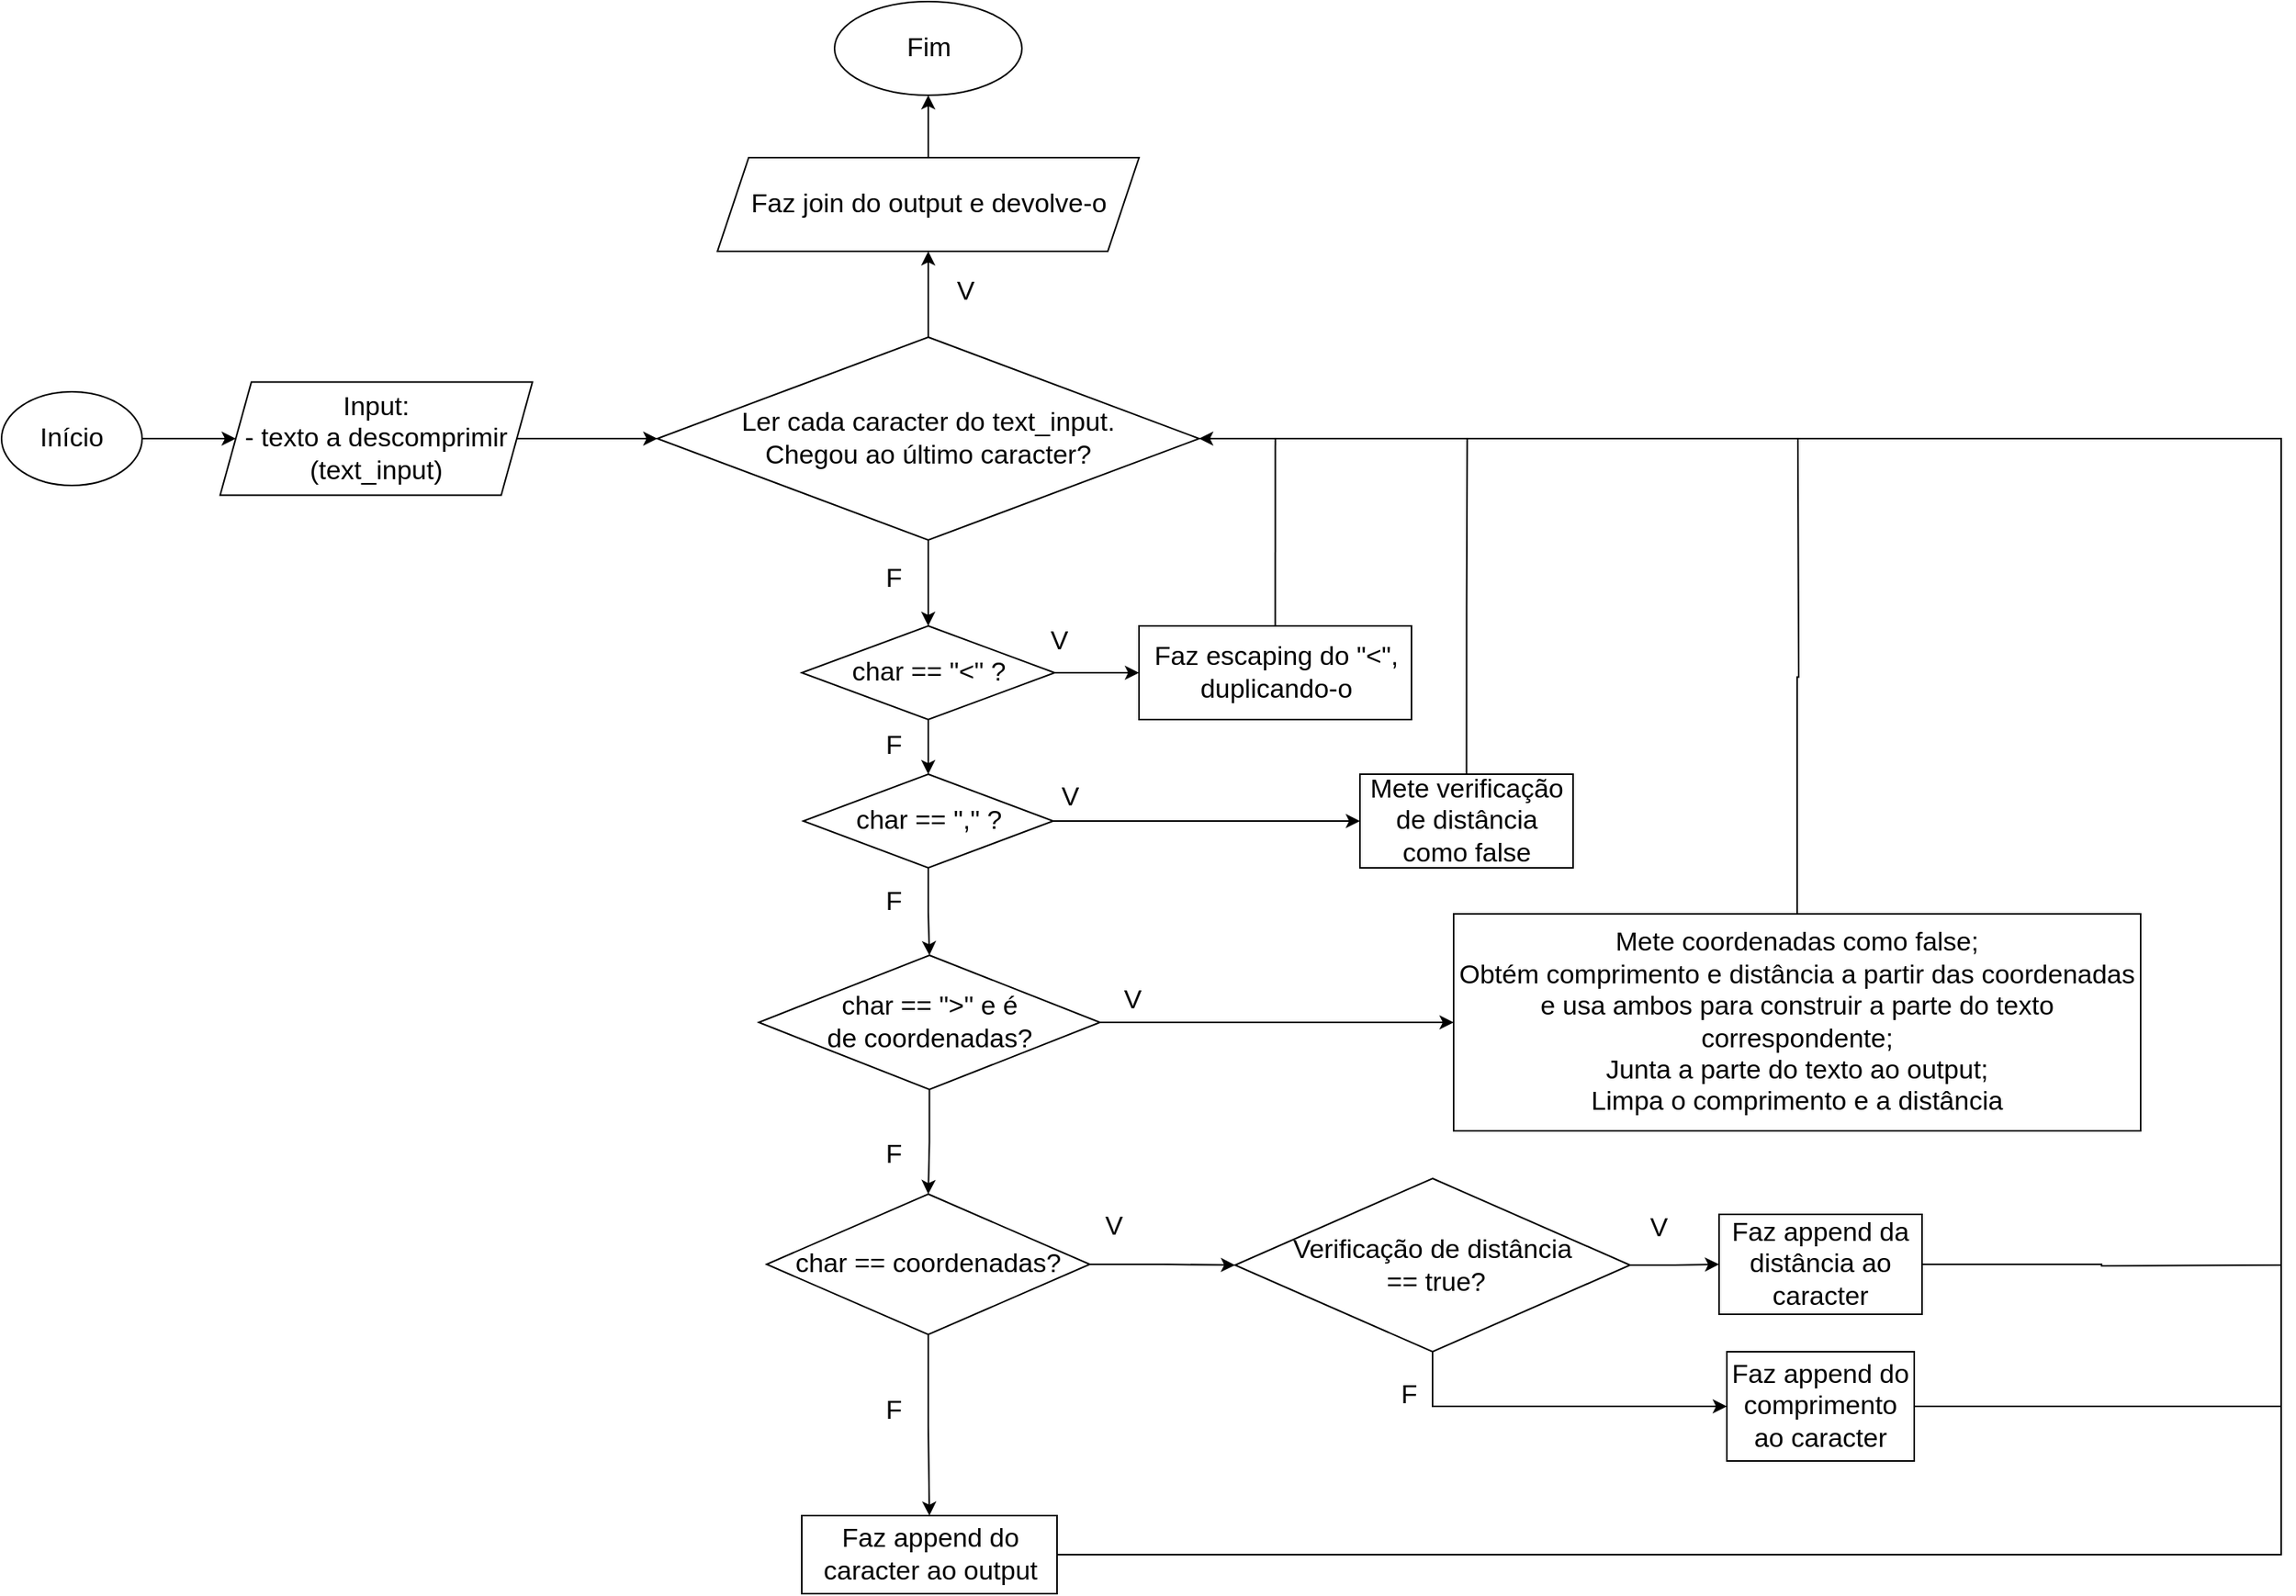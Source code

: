<mxfile version="16.6.2" type="device"><diagram id="Zhi09jK4sCURxvBjggNl" name="Page-1"><mxGraphModel dx="1102" dy="1741" grid="1" gridSize="10" guides="1" tooltips="1" connect="1" arrows="1" fold="1" page="1" pageScale="1" pageWidth="827" pageHeight="1169" math="0" shadow="0"><root><mxCell id="0"/><mxCell id="1" parent="0"/><mxCell id="fJfxrpt66sRiXqsed6u9-1" value="Início" style="ellipse;whiteSpace=wrap;html=1;fontSize=17;" parent="1" vertex="1"><mxGeometry x="130" y="120" width="90" height="60" as="geometry"/></mxCell><mxCell id="fJfxrpt66sRiXqsed6u9-2" value="" style="endArrow=classic;html=1;rounded=0;fontSize=17;exitX=1;exitY=0.5;exitDx=0;exitDy=0;entryX=0;entryY=0.5;entryDx=0;entryDy=0;" parent="1" source="fJfxrpt66sRiXqsed6u9-1" target="fJfxrpt66sRiXqsed6u9-3" edge="1"><mxGeometry width="50" height="50" relative="1" as="geometry"><mxPoint x="150" y="320" as="sourcePoint"/><mxPoint x="240" y="150" as="targetPoint"/></mxGeometry></mxCell><mxCell id="fJfxrpt66sRiXqsed6u9-5" value="" style="edgeStyle=orthogonalEdgeStyle;rounded=0;orthogonalLoop=1;jettySize=auto;html=1;fontSize=17;" parent="1" source="fJfxrpt66sRiXqsed6u9-3" target="fJfxrpt66sRiXqsed6u9-4" edge="1"><mxGeometry relative="1" as="geometry"/></mxCell><mxCell id="fJfxrpt66sRiXqsed6u9-3" value="Input:&lt;br&gt;&lt;div&gt;- texto a descomprimir (text_input)&lt;br&gt;&lt;/div&gt;" style="shape=parallelogram;perimeter=parallelogramPerimeter;whiteSpace=wrap;html=1;fixedSize=1;fontSize=17;" parent="1" vertex="1"><mxGeometry x="270" y="113.75" width="200" height="72.5" as="geometry"/></mxCell><mxCell id="fJfxrpt66sRiXqsed6u9-10" value="F" style="edgeStyle=orthogonalEdgeStyle;rounded=0;orthogonalLoop=1;jettySize=auto;html=1;fontSize=17;" parent="1" source="fJfxrpt66sRiXqsed6u9-4" target="fJfxrpt66sRiXqsed6u9-9" edge="1"><mxGeometry x="-0.091" y="-23" relative="1" as="geometry"><mxPoint as="offset"/></mxGeometry></mxCell><mxCell id="fJfxrpt66sRiXqsed6u9-4" value="&lt;div&gt;Ler cada caracter do text_input.&lt;/div&gt;&lt;div&gt;Chegou ao último caracter?&lt;/div&gt;" style="rhombus;whiteSpace=wrap;html=1;fontSize=17;" parent="1" vertex="1"><mxGeometry x="550" y="85" width="347" height="130" as="geometry"/></mxCell><mxCell id="fJfxrpt66sRiXqsed6u9-12" value="F" style="edgeStyle=orthogonalEdgeStyle;rounded=0;orthogonalLoop=1;jettySize=auto;html=1;fontSize=17;" parent="1" source="fJfxrpt66sRiXqsed6u9-9" target="fJfxrpt66sRiXqsed6u9-11" edge="1"><mxGeometry x="-0.25" y="-23" relative="1" as="geometry"><mxPoint as="offset"/></mxGeometry></mxCell><mxCell id="fJfxrpt66sRiXqsed6u9-18" value="V" style="edgeStyle=orthogonalEdgeStyle;rounded=0;orthogonalLoop=1;jettySize=auto;html=1;fontSize=17;" parent="1" source="fJfxrpt66sRiXqsed6u9-9" target="fJfxrpt66sRiXqsed6u9-17" edge="1"><mxGeometry x="-0.916" y="20" relative="1" as="geometry"><mxPoint as="offset"/></mxGeometry></mxCell><mxCell id="fJfxrpt66sRiXqsed6u9-9" value="char == &quot;&amp;lt;&quot; ?" style="rhombus;whiteSpace=wrap;html=1;fontSize=17;" parent="1" vertex="1"><mxGeometry x="642.5" y="270" width="162" height="60" as="geometry"/></mxCell><mxCell id="fJfxrpt66sRiXqsed6u9-14" value="F" style="edgeStyle=orthogonalEdgeStyle;rounded=0;orthogonalLoop=1;jettySize=auto;html=1;fontSize=17;" parent="1" source="fJfxrpt66sRiXqsed6u9-11" target="fJfxrpt66sRiXqsed6u9-13" edge="1"><mxGeometry x="-0.25" y="-23" relative="1" as="geometry"><mxPoint as="offset"/></mxGeometry></mxCell><mxCell id="fJfxrpt66sRiXqsed6u9-21" value="V" style="edgeStyle=orthogonalEdgeStyle;rounded=0;orthogonalLoop=1;jettySize=auto;html=1;fontSize=17;" parent="1" source="fJfxrpt66sRiXqsed6u9-11" target="fJfxrpt66sRiXqsed6u9-20" edge="1"><mxGeometry x="-0.892" y="15" relative="1" as="geometry"><mxPoint as="offset"/></mxGeometry></mxCell><mxCell id="fJfxrpt66sRiXqsed6u9-11" value="char == &quot;,&quot; ?" style="rhombus;whiteSpace=wrap;html=1;fontSize=17;" parent="1" vertex="1"><mxGeometry x="643.5" y="365" width="160" height="60" as="geometry"/></mxCell><mxCell id="fJfxrpt66sRiXqsed6u9-16" value="F" style="edgeStyle=orthogonalEdgeStyle;rounded=0;orthogonalLoop=1;jettySize=auto;html=1;fontSize=17;" parent="1" source="fJfxrpt66sRiXqsed6u9-13" target="fJfxrpt66sRiXqsed6u9-15" edge="1"><mxGeometry x="0.25" y="-23" relative="1" as="geometry"><mxPoint as="offset"/></mxGeometry></mxCell><mxCell id="fJfxrpt66sRiXqsed6u9-23" value="V" style="edgeStyle=orthogonalEdgeStyle;rounded=0;orthogonalLoop=1;jettySize=auto;html=1;fontSize=17;" parent="1" source="fJfxrpt66sRiXqsed6u9-13" target="fJfxrpt66sRiXqsed6u9-22" edge="1"><mxGeometry x="-0.822" y="14" relative="1" as="geometry"><mxPoint as="offset"/></mxGeometry></mxCell><mxCell id="fJfxrpt66sRiXqsed6u9-13" value="&lt;div&gt;char == &quot;&amp;gt;&quot; e é&lt;/div&gt;&lt;div&gt;de coordenadas?&lt;/div&gt;" style="rhombus;whiteSpace=wrap;html=1;fontSize=17;" parent="1" vertex="1"><mxGeometry x="615" y="481" width="218.5" height="86" as="geometry"/></mxCell><mxCell id="fJfxrpt66sRiXqsed6u9-26" value="V" style="edgeStyle=orthogonalEdgeStyle;rounded=0;orthogonalLoop=1;jettySize=auto;html=1;fontSize=17;" parent="1" source="fJfxrpt66sRiXqsed6u9-15" target="fJfxrpt66sRiXqsed6u9-25" edge="1"><mxGeometry x="-0.687" y="24" relative="1" as="geometry"><mxPoint as="offset"/></mxGeometry></mxCell><mxCell id="fJfxrpt66sRiXqsed6u9-28" value="F" style="edgeStyle=orthogonalEdgeStyle;rounded=0;orthogonalLoop=1;jettySize=auto;html=1;fontSize=17;" parent="1" source="fJfxrpt66sRiXqsed6u9-15" target="fJfxrpt66sRiXqsed6u9-27" edge="1"><mxGeometry x="-0.158" y="-23" relative="1" as="geometry"><mxPoint as="offset"/></mxGeometry></mxCell><mxCell id="fJfxrpt66sRiXqsed6u9-15" value="char == coordenadas?" style="rhombus;whiteSpace=wrap;html=1;fontSize=17;" parent="1" vertex="1"><mxGeometry x="620" y="634" width="207" height="90" as="geometry"/></mxCell><mxCell id="fJfxrpt66sRiXqsed6u9-46" style="edgeStyle=orthogonalEdgeStyle;rounded=0;orthogonalLoop=1;jettySize=auto;html=1;exitX=0.5;exitY=0;exitDx=0;exitDy=0;fontSize=17;endArrow=none;endFill=0;" parent="1" source="fJfxrpt66sRiXqsed6u9-17" edge="1"><mxGeometry relative="1" as="geometry"><mxPoint x="946" y="150" as="targetPoint"/><Array as="points"><mxPoint x="946" y="150"/></Array></mxGeometry></mxCell><mxCell id="fJfxrpt66sRiXqsed6u9-17" value="Faz escaping do &quot;&amp;lt;&quot;, duplicando-o" style="whiteSpace=wrap;html=1;fontSize=17;" parent="1" vertex="1"><mxGeometry x="858.5" y="270" width="174.5" height="60" as="geometry"/></mxCell><mxCell id="fJfxrpt66sRiXqsed6u9-47" style="edgeStyle=orthogonalEdgeStyle;rounded=0;orthogonalLoop=1;jettySize=auto;html=1;exitX=0.5;exitY=0;exitDx=0;exitDy=0;fontSize=17;endArrow=none;endFill=0;" parent="1" source="fJfxrpt66sRiXqsed6u9-20" edge="1"><mxGeometry relative="1" as="geometry"><mxPoint x="1068.706" y="150" as="targetPoint"/></mxGeometry></mxCell><mxCell id="fJfxrpt66sRiXqsed6u9-20" value="Mete verificação de distância como false" style="whiteSpace=wrap;html=1;fontSize=17;" parent="1" vertex="1"><mxGeometry x="1000" y="365" width="136.5" height="60" as="geometry"/></mxCell><mxCell id="fJfxrpt66sRiXqsed6u9-49" style="edgeStyle=orthogonalEdgeStyle;rounded=0;orthogonalLoop=1;jettySize=auto;html=1;exitX=0.5;exitY=0;exitDx=0;exitDy=0;fontSize=17;endArrow=none;endFill=0;" parent="1" source="fJfxrpt66sRiXqsed6u9-22" edge="1"><mxGeometry relative="1" as="geometry"><mxPoint x="1280.471" y="150" as="targetPoint"/></mxGeometry></mxCell><mxCell id="fJfxrpt66sRiXqsed6u9-22" value="Mete coordenadas como false;&lt;br&gt;&lt;div&gt;Obtém comprimento e distância a partir das coordenadas e usa ambos para construir a parte do texto correspondente;&lt;br&gt;&lt;/div&gt;&lt;div&gt;Junta a parte do texto ao output;&lt;br&gt;&lt;/div&gt;Limpa o comprimento e a distância" style="whiteSpace=wrap;html=1;fontSize=17;" parent="1" vertex="1"><mxGeometry x="1060" y="454.5" width="440" height="139" as="geometry"/></mxCell><mxCell id="fJfxrpt66sRiXqsed6u9-39" value="V" style="edgeStyle=orthogonalEdgeStyle;rounded=0;orthogonalLoop=1;jettySize=auto;html=1;fontSize=17;" parent="1" source="fJfxrpt66sRiXqsed6u9-25" target="fJfxrpt66sRiXqsed6u9-38" edge="1"><mxGeometry x="-0.404" y="24" relative="1" as="geometry"><mxPoint x="1" as="offset"/></mxGeometry></mxCell><mxCell id="fJfxrpt66sRiXqsed6u9-42" value="F" style="edgeStyle=orthogonalEdgeStyle;rounded=0;orthogonalLoop=1;jettySize=auto;html=1;fontSize=17;entryX=0;entryY=0.5;entryDx=0;entryDy=0;exitX=0.5;exitY=1;exitDx=0;exitDy=0;" parent="1" source="fJfxrpt66sRiXqsed6u9-25" target="fJfxrpt66sRiXqsed6u9-41" edge="1"><mxGeometry x="-0.741" y="-16" relative="1" as="geometry"><mxPoint y="-1" as="offset"/></mxGeometry></mxCell><mxCell id="fJfxrpt66sRiXqsed6u9-25" value="&lt;div&gt;Verificação de distância&lt;/div&gt;&lt;div&gt;&amp;nbsp;== true?&lt;/div&gt;" style="rhombus;whiteSpace=wrap;html=1;fontSize=17;" parent="1" vertex="1"><mxGeometry x="920" y="624" width="253" height="111" as="geometry"/></mxCell><mxCell id="fJfxrpt66sRiXqsed6u9-27" value="Faz append do caracter ao output" style="whiteSpace=wrap;html=1;fontSize=17;" parent="1" vertex="1"><mxGeometry x="642.5" y="840" width="163.5" height="50" as="geometry"/></mxCell><mxCell id="fJfxrpt66sRiXqsed6u9-29" value="V" style="edgeStyle=orthogonalEdgeStyle;rounded=0;orthogonalLoop=1;jettySize=auto;html=1;fontSize=17;entryX=0.5;entryY=1;entryDx=0;entryDy=0;exitX=0.5;exitY=0;exitDx=0;exitDy=0;" parent="1" source="fJfxrpt66sRiXqsed6u9-4" target="fJfxrpt66sRiXqsed6u9-32" edge="1"><mxGeometry x="0.048" y="-23" relative="1" as="geometry"><mxPoint x="776.769" y="-20" as="targetPoint"/><mxPoint as="offset"/><mxPoint x="724" y="90" as="sourcePoint"/></mxGeometry></mxCell><mxCell id="fJfxrpt66sRiXqsed6u9-30" value="" style="edgeStyle=orthogonalEdgeStyle;rounded=0;orthogonalLoop=1;jettySize=auto;html=1;fontSize=17;exitX=0.5;exitY=0;exitDx=0;exitDy=0;" parent="1" source="fJfxrpt66sRiXqsed6u9-32" target="fJfxrpt66sRiXqsed6u9-31" edge="1"><mxGeometry relative="1" as="geometry"><mxPoint x="776.769" y="-80" as="sourcePoint"/></mxGeometry></mxCell><mxCell id="fJfxrpt66sRiXqsed6u9-31" value="Fim" style="ellipse;whiteSpace=wrap;html=1;fontSize=17;" parent="1" vertex="1"><mxGeometry x="663.5" y="-130" width="120" height="60" as="geometry"/></mxCell><mxCell id="fJfxrpt66sRiXqsed6u9-32" value="Faz join do output e devolve-o" style="shape=parallelogram;perimeter=parallelogramPerimeter;whiteSpace=wrap;html=1;fixedSize=1;fontSize=17;" parent="1" vertex="1"><mxGeometry x="588.5" y="-30" width="270" height="60" as="geometry"/></mxCell><mxCell id="fJfxrpt66sRiXqsed6u9-44" style="edgeStyle=orthogonalEdgeStyle;rounded=0;orthogonalLoop=1;jettySize=auto;html=1;exitX=1;exitY=0.5;exitDx=0;exitDy=0;fontSize=17;endArrow=none;endFill=0;" parent="1" source="fJfxrpt66sRiXqsed6u9-38" edge="1"><mxGeometry relative="1" as="geometry"><mxPoint x="1590" y="679.471" as="targetPoint"/></mxGeometry></mxCell><mxCell id="fJfxrpt66sRiXqsed6u9-38" value="Faz append da distância ao caracter" style="whiteSpace=wrap;html=1;fontSize=17;" parent="1" vertex="1"><mxGeometry x="1230" y="647" width="130" height="64" as="geometry"/></mxCell><mxCell id="fJfxrpt66sRiXqsed6u9-40" value="" style="edgeStyle=orthogonalEdgeStyle;rounded=0;orthogonalLoop=1;jettySize=auto;html=1;fontSize=17;exitX=1;exitY=0.5;exitDx=0;exitDy=0;entryX=1;entryY=0.5;entryDx=0;entryDy=0;" parent="1" source="fJfxrpt66sRiXqsed6u9-27" target="fJfxrpt66sRiXqsed6u9-4" edge="1"><mxGeometry x="-0.728" y="-16" relative="1" as="geometry"><mxPoint x="1056.471" y="759.987" as="sourcePoint"/><mxPoint x="1630" y="90" as="targetPoint"/><Array as="points"><mxPoint x="1590" y="865"/><mxPoint x="1590" y="150"/></Array><mxPoint as="offset"/></mxGeometry></mxCell><mxCell id="fJfxrpt66sRiXqsed6u9-45" style="edgeStyle=orthogonalEdgeStyle;rounded=0;orthogonalLoop=1;jettySize=auto;html=1;exitX=1;exitY=0.5;exitDx=0;exitDy=0;fontSize=17;endArrow=none;endFill=0;" parent="1" source="fJfxrpt66sRiXqsed6u9-41" edge="1"><mxGeometry relative="1" as="geometry"><mxPoint x="1590" y="770.059" as="targetPoint"/></mxGeometry></mxCell><mxCell id="fJfxrpt66sRiXqsed6u9-41" value="Faz append do comprimento ao caracter" style="whiteSpace=wrap;html=1;fontSize=17;" parent="1" vertex="1"><mxGeometry x="1235" y="735" width="120" height="70" as="geometry"/></mxCell></root></mxGraphModel></diagram></mxfile>